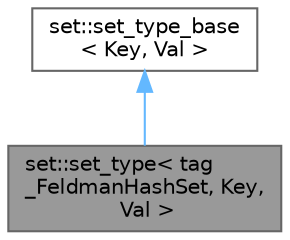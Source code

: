 digraph "set::set_type&lt; tag_FeldmanHashSet, Key, Val &gt;"
{
 // LATEX_PDF_SIZE
  bgcolor="transparent";
  edge [fontname=Helvetica,fontsize=10,labelfontname=Helvetica,labelfontsize=10];
  node [fontname=Helvetica,fontsize=10,shape=box,height=0.2,width=0.4];
  Node1 [id="Node000001",label="set::set_type\< tag\l_FeldmanHashSet, Key,\l Val \>",height=0.2,width=0.4,color="gray40", fillcolor="grey60", style="filled", fontcolor="black",tooltip=" "];
  Node2 -> Node1 [id="edge1_Node000001_Node000002",dir="back",color="steelblue1",style="solid",tooltip=" "];
  Node2 [id="Node000002",label="set::set_type_base\l\< Key, Val \>",height=0.2,width=0.4,color="gray40", fillcolor="white", style="filled",URL="$structset_1_1set__type__base.html",tooltip=" "];
}
